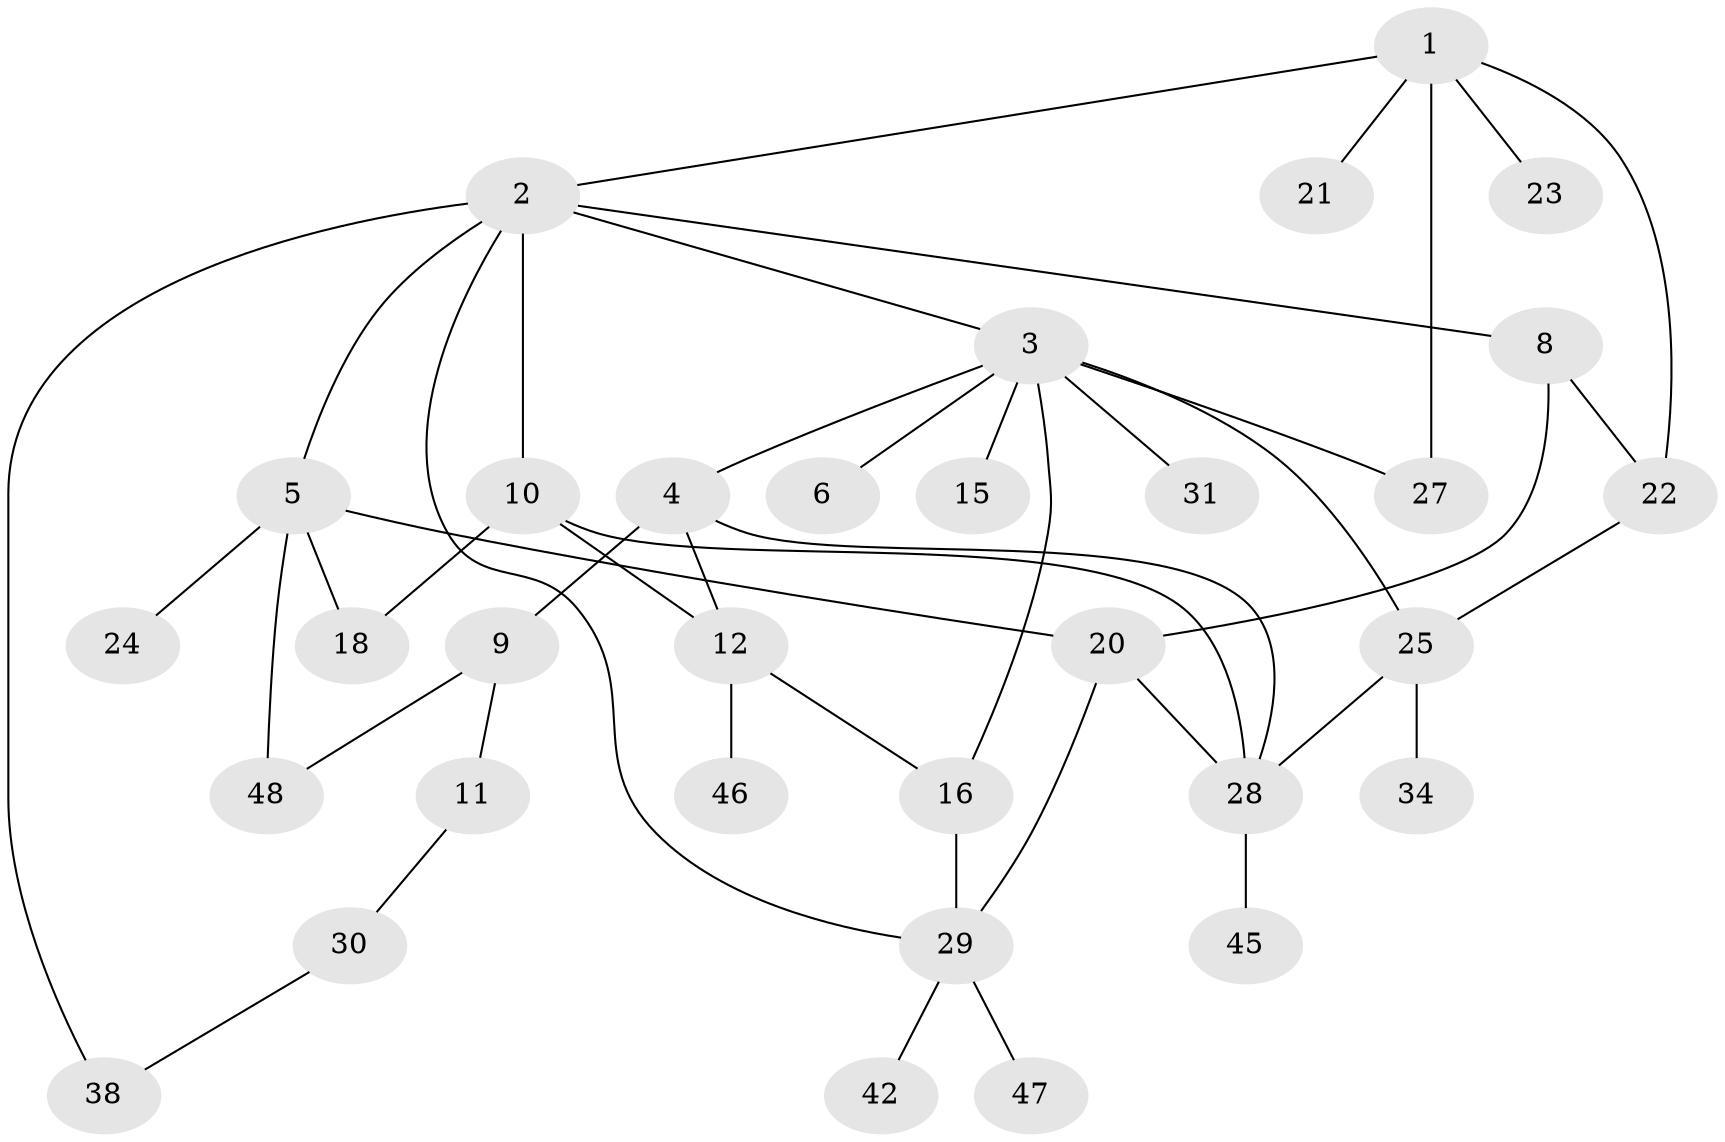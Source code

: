// original degree distribution, {5: 0.08928571428571429, 7: 0.017857142857142856, 8: 0.017857142857142856, 4: 0.125, 2: 0.39285714285714285, 3: 0.05357142857142857, 1: 0.30357142857142855}
// Generated by graph-tools (version 1.1) at 2025/41/03/06/25 10:41:27]
// undirected, 32 vertices, 45 edges
graph export_dot {
graph [start="1"]
  node [color=gray90,style=filled];
  1 [super="+41"];
  2 [super="+17"];
  3 [super="+32"];
  4 [super="+50"];
  5 [super="+7"];
  6 [super="+14"];
  8;
  9 [super="+43"];
  10 [super="+19"];
  11 [super="+35"];
  12 [super="+13"];
  15;
  16 [super="+26"];
  18 [super="+36"];
  20 [super="+33"];
  21;
  22 [super="+40"];
  23 [super="+51"];
  24;
  25 [super="+54"];
  27 [super="+44"];
  28 [super="+53"];
  29 [super="+39"];
  30 [super="+55"];
  31 [super="+37"];
  34 [super="+52"];
  38;
  42 [super="+56"];
  45;
  46;
  47;
  48 [super="+49"];
  1 -- 2;
  1 -- 21;
  1 -- 23;
  1 -- 27;
  1 -- 22;
  2 -- 3;
  2 -- 5;
  2 -- 8;
  2 -- 10;
  2 -- 38;
  2 -- 29;
  3 -- 4;
  3 -- 6;
  3 -- 15;
  3 -- 16;
  3 -- 31;
  3 -- 25;
  3 -- 27;
  4 -- 9;
  4 -- 28;
  4 -- 12;
  5 -- 48;
  5 -- 18;
  5 -- 20;
  5 -- 24;
  8 -- 22;
  8 -- 20;
  9 -- 11;
  9 -- 48;
  10 -- 12;
  10 -- 18;
  10 -- 28;
  11 -- 30;
  12 -- 46;
  12 -- 16;
  16 -- 29;
  20 -- 29;
  20 -- 28;
  22 -- 25;
  25 -- 34;
  25 -- 28;
  28 -- 45;
  29 -- 42;
  29 -- 47;
  30 -- 38;
}
